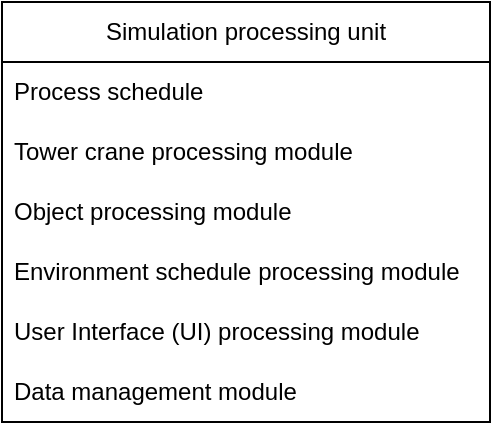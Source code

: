<mxfile border="50" scale="3" compressed="false" locked="false" version="28.1.0">
  <diagram name="Blank" id="YmL12bMKpDGza6XwsDPr">
    <mxGraphModel dx="983" dy="512" grid="0" gridSize="10" guides="1" tooltips="1" connect="1" arrows="1" fold="1" page="0" pageScale="1" pageWidth="827" pageHeight="1169" background="none" math="1" shadow="0">
      <root>
        <mxCell id="X5NqExCQtvZxIxQ7pmgY-0" />
        <mxCell id="1" parent="X5NqExCQtvZxIxQ7pmgY-0" />
        <mxCell id="opVt_3lsyXinjnF3gYwn-2" value="Simulation processing unit" style="swimlane;fontStyle=0;childLayout=stackLayout;horizontal=1;startSize=30;horizontalStack=0;resizeParent=1;resizeParentMax=0;resizeLast=0;collapsible=1;marginBottom=0;whiteSpace=wrap;html=1;" vertex="1" parent="1">
          <mxGeometry x="26" y="176" width="244" height="210" as="geometry" />
        </mxCell>
        <mxCell id="opVt_3lsyXinjnF3gYwn-3" value="Process schedule" style="text;strokeColor=none;fillColor=none;align=left;verticalAlign=middle;spacingLeft=4;spacingRight=4;overflow=hidden;points=[[0,0.5],[1,0.5]];portConstraint=eastwest;rotatable=0;whiteSpace=wrap;html=1;" vertex="1" parent="opVt_3lsyXinjnF3gYwn-2">
          <mxGeometry y="30" width="244" height="30" as="geometry" />
        </mxCell>
        <mxCell id="opVt_3lsyXinjnF3gYwn-7" value="Tower crane processing module" style="text;strokeColor=none;fillColor=none;align=left;verticalAlign=middle;spacingLeft=4;spacingRight=4;overflow=hidden;points=[[0,0.5],[1,0.5]];portConstraint=eastwest;rotatable=0;whiteSpace=wrap;html=1;" vertex="1" parent="opVt_3lsyXinjnF3gYwn-2">
          <mxGeometry y="60" width="244" height="30" as="geometry" />
        </mxCell>
        <mxCell id="opVt_3lsyXinjnF3gYwn-8" value="Object processing module" style="text;strokeColor=none;fillColor=none;align=left;verticalAlign=middle;spacingLeft=4;spacingRight=4;overflow=hidden;points=[[0,0.5],[1,0.5]];portConstraint=eastwest;rotatable=0;whiteSpace=wrap;html=1;" vertex="1" parent="opVt_3lsyXinjnF3gYwn-2">
          <mxGeometry y="90" width="244" height="30" as="geometry" />
        </mxCell>
        <mxCell id="opVt_3lsyXinjnF3gYwn-6" value="Environment schedule processing module" style="text;strokeColor=none;fillColor=none;align=left;verticalAlign=middle;spacingLeft=4;spacingRight=4;overflow=hidden;points=[[0,0.5],[1,0.5]];portConstraint=eastwest;rotatable=0;whiteSpace=wrap;html=1;" vertex="1" parent="opVt_3lsyXinjnF3gYwn-2">
          <mxGeometry y="120" width="244" height="30" as="geometry" />
        </mxCell>
        <mxCell id="opVt_3lsyXinjnF3gYwn-5" value="User Interface (UI) processing module" style="text;strokeColor=none;fillColor=none;align=left;verticalAlign=middle;spacingLeft=4;spacingRight=4;overflow=hidden;points=[[0,0.5],[1,0.5]];portConstraint=eastwest;rotatable=0;whiteSpace=wrap;html=1;" vertex="1" parent="opVt_3lsyXinjnF3gYwn-2">
          <mxGeometry y="150" width="244" height="30" as="geometry" />
        </mxCell>
        <mxCell id="opVt_3lsyXinjnF3gYwn-9" value="Data management module" style="text;strokeColor=none;fillColor=none;align=left;verticalAlign=middle;spacingLeft=4;spacingRight=4;overflow=hidden;points=[[0,0.5],[1,0.5]];portConstraint=eastwest;rotatable=0;whiteSpace=wrap;html=1;" vertex="1" parent="opVt_3lsyXinjnF3gYwn-2">
          <mxGeometry y="180" width="244" height="30" as="geometry" />
        </mxCell>
      </root>
    </mxGraphModel>
  </diagram>
</mxfile>
